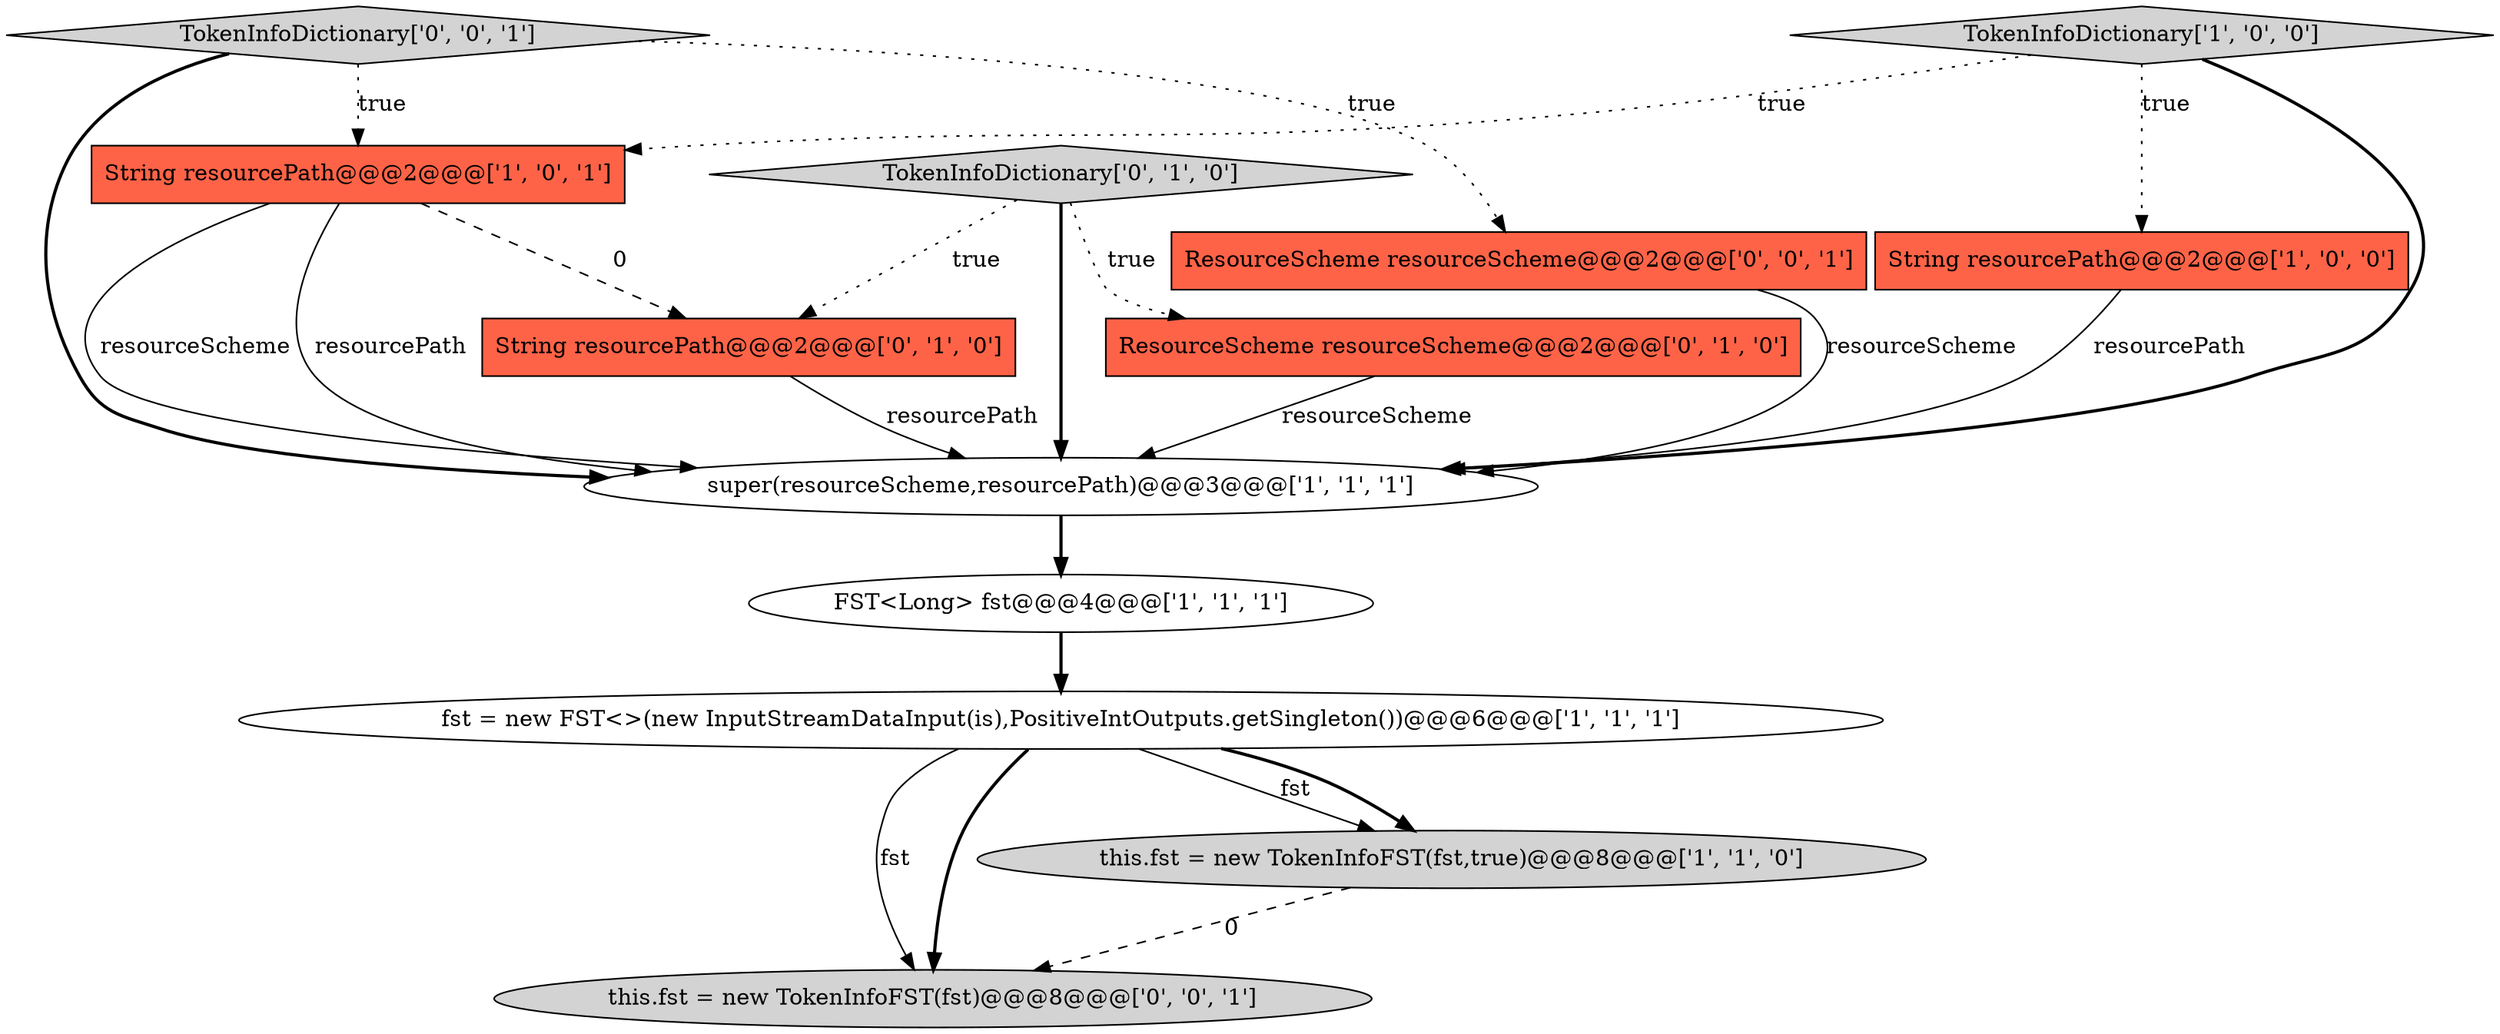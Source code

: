 digraph {
5 [style = filled, label = "String resourcePath@@@2@@@['1', '0', '1']", fillcolor = tomato, shape = box image = "AAA0AAABBB1BBB"];
8 [style = filled, label = "TokenInfoDictionary['0', '1', '0']", fillcolor = lightgray, shape = diamond image = "AAA0AAABBB2BBB"];
10 [style = filled, label = "ResourceScheme resourceScheme@@@2@@@['0', '0', '1']", fillcolor = tomato, shape = box image = "AAA0AAABBB3BBB"];
2 [style = filled, label = "super(resourceScheme,resourcePath)@@@3@@@['1', '1', '1']", fillcolor = white, shape = ellipse image = "AAA0AAABBB1BBB"];
4 [style = filled, label = "FST<Long> fst@@@4@@@['1', '1', '1']", fillcolor = white, shape = ellipse image = "AAA0AAABBB1BBB"];
9 [style = filled, label = "String resourcePath@@@2@@@['0', '1', '0']", fillcolor = tomato, shape = box image = "AAA1AAABBB2BBB"];
12 [style = filled, label = "TokenInfoDictionary['0', '0', '1']", fillcolor = lightgray, shape = diamond image = "AAA0AAABBB3BBB"];
0 [style = filled, label = "String resourcePath@@@2@@@['1', '0', '0']", fillcolor = tomato, shape = box image = "AAA0AAABBB1BBB"];
6 [style = filled, label = "fst = new FST<>(new InputStreamDataInput(is),PositiveIntOutputs.getSingleton())@@@6@@@['1', '1', '1']", fillcolor = white, shape = ellipse image = "AAA0AAABBB1BBB"];
11 [style = filled, label = "this.fst = new TokenInfoFST(fst)@@@8@@@['0', '0', '1']", fillcolor = lightgray, shape = ellipse image = "AAA0AAABBB3BBB"];
1 [style = filled, label = "this.fst = new TokenInfoFST(fst,true)@@@8@@@['1', '1', '0']", fillcolor = lightgray, shape = ellipse image = "AAA0AAABBB1BBB"];
3 [style = filled, label = "TokenInfoDictionary['1', '0', '0']", fillcolor = lightgray, shape = diamond image = "AAA0AAABBB1BBB"];
7 [style = filled, label = "ResourceScheme resourceScheme@@@2@@@['0', '1', '0']", fillcolor = tomato, shape = box image = "AAA0AAABBB2BBB"];
6->1 [style = solid, label="fst"];
5->2 [style = solid, label="resourcePath"];
4->6 [style = bold, label=""];
8->7 [style = dotted, label="true"];
5->9 [style = dashed, label="0"];
6->11 [style = solid, label="fst"];
2->4 [style = bold, label=""];
6->1 [style = bold, label=""];
12->2 [style = bold, label=""];
3->5 [style = dotted, label="true"];
7->2 [style = solid, label="resourceScheme"];
3->2 [style = bold, label=""];
8->2 [style = bold, label=""];
12->10 [style = dotted, label="true"];
12->5 [style = dotted, label="true"];
1->11 [style = dashed, label="0"];
6->11 [style = bold, label=""];
9->2 [style = solid, label="resourcePath"];
10->2 [style = solid, label="resourceScheme"];
3->0 [style = dotted, label="true"];
0->2 [style = solid, label="resourcePath"];
8->9 [style = dotted, label="true"];
5->2 [style = solid, label="resourceScheme"];
}
